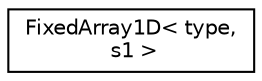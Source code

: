 digraph "Graphical Class Hierarchy"
{
 // INTERACTIVE_SVG=YES
 // LATEX_PDF_SIZE
  edge [fontname="Helvetica",fontsize="10",labelfontname="Helvetica",labelfontsize="10"];
  node [fontname="Helvetica",fontsize="10",shape=record];
  rankdir="LR";
  Node0 [label="FixedArray1D\< type,\l s1 \>",height=0.2,width=0.4,color="black", fillcolor="white", style="filled",URL="$de/dfa/class_fixed_array1_d.html",tooltip=" "];
}
